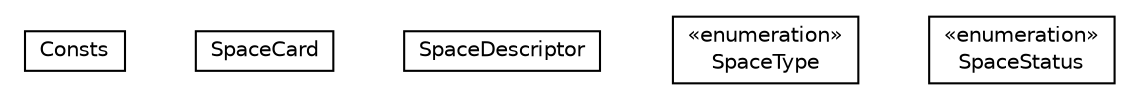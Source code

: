#!/usr/local/bin/dot
#
# Class diagram 
# Generated by UMLGraph version R5_6-24-gf6e263 (http://www.umlgraph.org/)
#

digraph G {
	edge [fontname="Helvetica",fontsize=10,labelfontname="Helvetica",labelfontsize=10];
	node [fontname="Helvetica",fontsize=10,shape=plaintext];
	nodesep=0.25;
	ranksep=0.5;
	// org.universAAL.middleware.interfaces.space.Consts
	c15161 [label=<<table title="org.universAAL.middleware.interfaces.space.Consts" border="0" cellborder="1" cellspacing="0" cellpadding="2" port="p" href="./Consts.html">
		<tr><td><table border="0" cellspacing="0" cellpadding="1">
<tr><td align="center" balign="center"> Consts </td></tr>
		</table></td></tr>
		</table>>, URL="./Consts.html", fontname="Helvetica", fontcolor="black", fontsize=10.0];
	// org.universAAL.middleware.interfaces.space.SpaceCard
	c15162 [label=<<table title="org.universAAL.middleware.interfaces.space.SpaceCard" border="0" cellborder="1" cellspacing="0" cellpadding="2" port="p" href="./SpaceCard.html">
		<tr><td><table border="0" cellspacing="0" cellpadding="1">
<tr><td align="center" balign="center"> SpaceCard </td></tr>
		</table></td></tr>
		</table>>, URL="./SpaceCard.html", fontname="Helvetica", fontcolor="black", fontsize=10.0];
	// org.universAAL.middleware.interfaces.space.SpaceDescriptor
	c15163 [label=<<table title="org.universAAL.middleware.interfaces.space.SpaceDescriptor" border="0" cellborder="1" cellspacing="0" cellpadding="2" port="p" href="./SpaceDescriptor.html">
		<tr><td><table border="0" cellspacing="0" cellpadding="1">
<tr><td align="center" balign="center"> SpaceDescriptor </td></tr>
		</table></td></tr>
		</table>>, URL="./SpaceDescriptor.html", fontname="Helvetica", fontcolor="black", fontsize=10.0];
	// org.universAAL.middleware.interfaces.space.SpaceType
	c15164 [label=<<table title="org.universAAL.middleware.interfaces.space.SpaceType" border="0" cellborder="1" cellspacing="0" cellpadding="2" port="p" href="./SpaceType.html">
		<tr><td><table border="0" cellspacing="0" cellpadding="1">
<tr><td align="center" balign="center"> &#171;enumeration&#187; </td></tr>
<tr><td align="center" balign="center"> SpaceType </td></tr>
		</table></td></tr>
		</table>>, URL="./SpaceType.html", fontname="Helvetica", fontcolor="black", fontsize=10.0];
	// org.universAAL.middleware.interfaces.space.SpaceStatus
	c15165 [label=<<table title="org.universAAL.middleware.interfaces.space.SpaceStatus" border="0" cellborder="1" cellspacing="0" cellpadding="2" port="p" href="./SpaceStatus.html">
		<tr><td><table border="0" cellspacing="0" cellpadding="1">
<tr><td align="center" balign="center"> &#171;enumeration&#187; </td></tr>
<tr><td align="center" balign="center"> SpaceStatus </td></tr>
		</table></td></tr>
		</table>>, URL="./SpaceStatus.html", fontname="Helvetica", fontcolor="black", fontsize=10.0];
}

